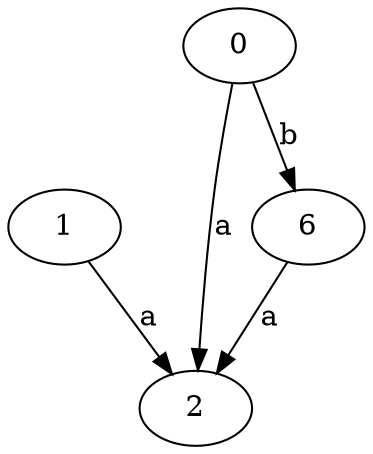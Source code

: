 strict digraph  {
1;
2;
0;
6;
1 -> 2  [label=a];
0 -> 2  [label=a];
0 -> 6  [label=b];
6 -> 2  [label=a];
}
